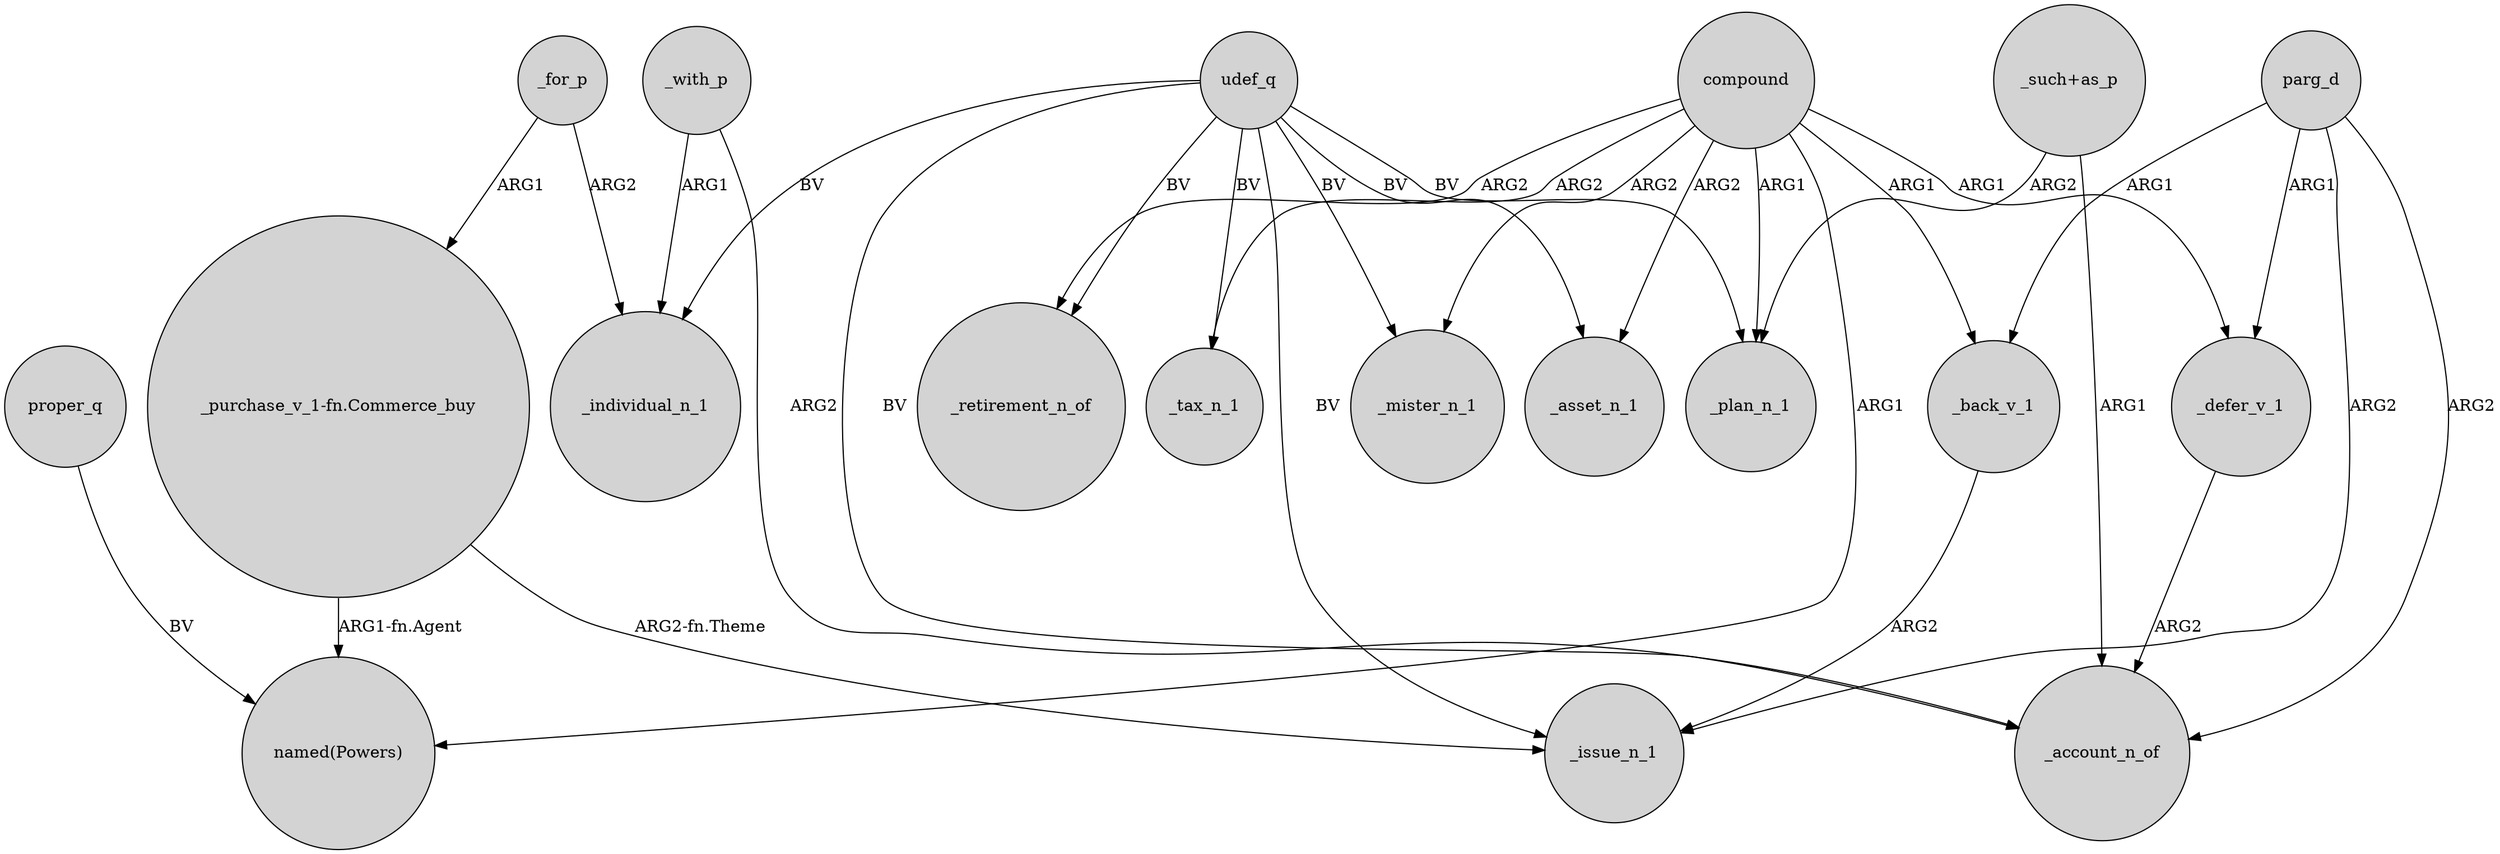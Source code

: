 digraph {
	node [shape=circle style=filled]
	_defer_v_1 -> _account_n_of [label=ARG2]
	_with_p -> _individual_n_1 [label=ARG1]
	_for_p -> "_purchase_v_1-fn.Commerce_buy" [label=ARG1]
	compound -> _mister_n_1 [label=ARG2]
	compound -> _back_v_1 [label=ARG1]
	udef_q -> _mister_n_1 [label=BV]
	compound -> _plan_n_1 [label=ARG1]
	compound -> _defer_v_1 [label=ARG1]
	parg_d -> _account_n_of [label=ARG2]
	udef_q -> _individual_n_1 [label=BV]
	udef_q -> _asset_n_1 [label=BV]
	"_purchase_v_1-fn.Commerce_buy" -> _issue_n_1 [label="ARG2-fn.Theme"]
	proper_q -> "named(Powers)" [label=BV]
	_with_p -> _account_n_of [label=ARG2]
	"_purchase_v_1-fn.Commerce_buy" -> "named(Powers)" [label="ARG1-fn.Agent"]
	"_such+as_p" -> _account_n_of [label=ARG1]
	udef_q -> _retirement_n_of [label=BV]
	udef_q -> _tax_n_1 [label=BV]
	udef_q -> _plan_n_1 [label=BV]
	compound -> _retirement_n_of [label=ARG2]
	udef_q -> _issue_n_1 [label=BV]
	udef_q -> _account_n_of [label=BV]
	parg_d -> _back_v_1 [label=ARG1]
	_back_v_1 -> _issue_n_1 [label=ARG2]
	parg_d -> _issue_n_1 [label=ARG2]
	parg_d -> _defer_v_1 [label=ARG1]
	_for_p -> _individual_n_1 [label=ARG2]
	compound -> _tax_n_1 [label=ARG2]
	compound -> "named(Powers)" [label=ARG1]
	compound -> _asset_n_1 [label=ARG2]
	"_such+as_p" -> _plan_n_1 [label=ARG2]
}
